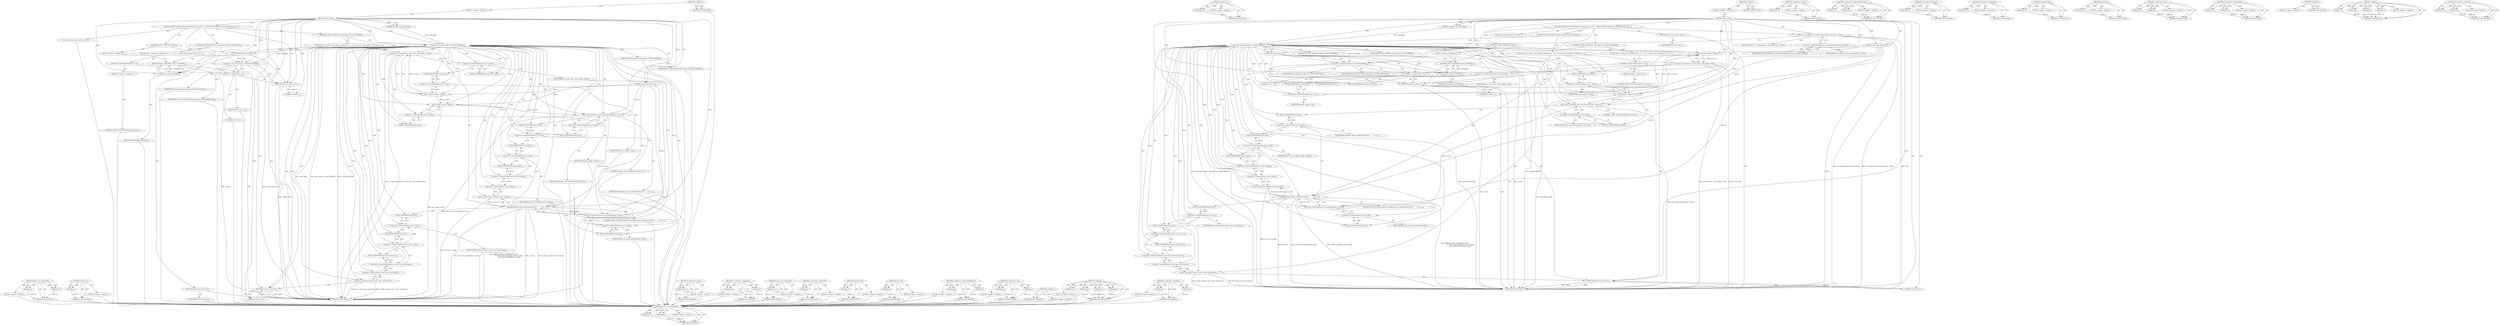 digraph "&lt;operator&gt;.lessThan" {
vulnerable_125 [label=<(METHOD,alter_cred_subscribers)>];
vulnerable_126 [label=<(PARAM,p1)>];
vulnerable_127 [label=<(PARAM,p2)>];
vulnerable_128 [label=<(BLOCK,&lt;empty&gt;,&lt;empty&gt;)>];
vulnerable_129 [label=<(METHOD_RETURN,ANY)>];
vulnerable_149 [label=<(METHOD,atomic_inc)>];
vulnerable_150 [label=<(PARAM,p1)>];
vulnerable_151 [label=<(BLOCK,&lt;empty&gt;,&lt;empty&gt;)>];
vulnerable_152 [label=<(METHOD_RETURN,ANY)>];
vulnerable_6 [label=<(METHOD,&lt;global&gt;)<SUB>1</SUB>>];
vulnerable_7 [label=<(BLOCK,&lt;empty&gt;,&lt;empty&gt;)<SUB>1</SUB>>];
vulnerable_8 [label=<(METHOD,copy_creds)<SUB>1</SUB>>];
vulnerable_9 [label=<(PARAM,struct task_struct *p)<SUB>1</SUB>>];
vulnerable_10 [label=<(PARAM,unsigned long clone_flags)<SUB>1</SUB>>];
vulnerable_11 [label=<(BLOCK,{
#ifdef CONFIG_KEYS
	struct thread_group_cred ...,{
#ifdef CONFIG_KEYS
	struct thread_group_cred ...)<SUB>2</SUB>>];
vulnerable_12 [label="<(LOCAL,int ret: int)<SUB>7</SUB>>"];
vulnerable_13 [label=<(CONTROL_STRUCTURE,IF,if (clone_flags &amp; CLONE_THREAD))<SUB>9</SUB>>];
vulnerable_14 [label=<(&lt;operator&gt;.and,clone_flags &amp; CLONE_THREAD)<SUB>13</SUB>>];
vulnerable_15 [label=<(IDENTIFIER,clone_flags,clone_flags &amp; CLONE_THREAD)<SUB>13</SUB>>];
vulnerable_16 [label=<(IDENTIFIER,CLONE_THREAD,clone_flags &amp; CLONE_THREAD)<SUB>13</SUB>>];
vulnerable_17 [label=<(BLOCK,{
		p-&gt;real_cred = get_cred(p-&gt;cred);
		get_cre...,{
		p-&gt;real_cred = get_cred(p-&gt;cred);
		get_cre...)<SUB>14</SUB>>];
vulnerable_18 [label=<(&lt;operator&gt;.assignment,p-&gt;real_cred = get_cred(p-&gt;cred))<SUB>15</SUB>>];
vulnerable_19 [label=<(&lt;operator&gt;.indirectFieldAccess,p-&gt;real_cred)<SUB>15</SUB>>];
vulnerable_20 [label=<(IDENTIFIER,p,p-&gt;real_cred = get_cred(p-&gt;cred))<SUB>15</SUB>>];
vulnerable_21 [label=<(FIELD_IDENTIFIER,real_cred,real_cred)<SUB>15</SUB>>];
vulnerable_22 [label=<(get_cred,get_cred(p-&gt;cred))<SUB>15</SUB>>];
vulnerable_23 [label=<(&lt;operator&gt;.indirectFieldAccess,p-&gt;cred)<SUB>15</SUB>>];
vulnerable_24 [label=<(IDENTIFIER,p,get_cred(p-&gt;cred))<SUB>15</SUB>>];
vulnerable_25 [label=<(FIELD_IDENTIFIER,cred,cred)<SUB>15</SUB>>];
vulnerable_26 [label=<(get_cred,get_cred(p-&gt;cred))<SUB>16</SUB>>];
vulnerable_27 [label=<(&lt;operator&gt;.indirectFieldAccess,p-&gt;cred)<SUB>16</SUB>>];
vulnerable_28 [label=<(IDENTIFIER,p,get_cred(p-&gt;cred))<SUB>16</SUB>>];
vulnerable_29 [label=<(FIELD_IDENTIFIER,cred,cred)<SUB>16</SUB>>];
vulnerable_30 [label=<(alter_cred_subscribers,alter_cred_subscribers(p-&gt;cred, 2))<SUB>17</SUB>>];
vulnerable_31 [label=<(&lt;operator&gt;.indirectFieldAccess,p-&gt;cred)<SUB>17</SUB>>];
vulnerable_32 [label=<(IDENTIFIER,p,alter_cred_subscribers(p-&gt;cred, 2))<SUB>17</SUB>>];
vulnerable_33 [label=<(FIELD_IDENTIFIER,cred,cred)<SUB>17</SUB>>];
vulnerable_34 [label=<(LITERAL,2,alter_cred_subscribers(p-&gt;cred, 2))<SUB>17</SUB>>];
vulnerable_35 [label=<(kdebug,kdebug(&quot;share_creds(%p{%d,%d})&quot;,
		       p-&gt;cr...)<SUB>18</SUB>>];
vulnerable_36 [label=<(LITERAL,&quot;share_creds(%p{%d,%d})&quot;,kdebug(&quot;share_creds(%p{%d,%d})&quot;,
		       p-&gt;cr...)<SUB>18</SUB>>];
vulnerable_37 [label=<(&lt;operator&gt;.indirectFieldAccess,p-&gt;cred)<SUB>19</SUB>>];
vulnerable_38 [label=<(IDENTIFIER,p,kdebug(&quot;share_creds(%p{%d,%d})&quot;,
		       p-&gt;cr...)<SUB>19</SUB>>];
vulnerable_39 [label=<(FIELD_IDENTIFIER,cred,cred)<SUB>19</SUB>>];
vulnerable_40 [label=<(atomic_read,atomic_read(&amp;p-&gt;cred-&gt;usage))<SUB>19</SUB>>];
vulnerable_41 [label=<(&lt;operator&gt;.addressOf,&amp;p-&gt;cred-&gt;usage)<SUB>19</SUB>>];
vulnerable_42 [label=<(&lt;operator&gt;.indirectFieldAccess,p-&gt;cred-&gt;usage)<SUB>19</SUB>>];
vulnerable_43 [label=<(&lt;operator&gt;.indirectFieldAccess,p-&gt;cred)<SUB>19</SUB>>];
vulnerable_44 [label=<(IDENTIFIER,p,atomic_read(&amp;p-&gt;cred-&gt;usage))<SUB>19</SUB>>];
vulnerable_45 [label=<(FIELD_IDENTIFIER,cred,cred)<SUB>19</SUB>>];
vulnerable_46 [label=<(FIELD_IDENTIFIER,usage,usage)<SUB>19</SUB>>];
vulnerable_47 [label=<(read_cred_subscribers,read_cred_subscribers(p-&gt;cred))<SUB>20</SUB>>];
vulnerable_48 [label=<(&lt;operator&gt;.indirectFieldAccess,p-&gt;cred)<SUB>20</SUB>>];
vulnerable_49 [label=<(IDENTIFIER,p,read_cred_subscribers(p-&gt;cred))<SUB>20</SUB>>];
vulnerable_50 [label=<(FIELD_IDENTIFIER,cred,cred)<SUB>20</SUB>>];
vulnerable_51 [label=<(atomic_inc,atomic_inc(&amp;p-&gt;cred-&gt;user-&gt;processes))<SUB>21</SUB>>];
vulnerable_52 [label=<(&lt;operator&gt;.addressOf,&amp;p-&gt;cred-&gt;user-&gt;processes)<SUB>21</SUB>>];
vulnerable_53 [label=<(&lt;operator&gt;.indirectFieldAccess,p-&gt;cred-&gt;user-&gt;processes)<SUB>21</SUB>>];
vulnerable_54 [label=<(&lt;operator&gt;.indirectFieldAccess,p-&gt;cred-&gt;user)<SUB>21</SUB>>];
vulnerable_55 [label=<(&lt;operator&gt;.indirectFieldAccess,p-&gt;cred)<SUB>21</SUB>>];
vulnerable_56 [label=<(IDENTIFIER,p,atomic_inc(&amp;p-&gt;cred-&gt;user-&gt;processes))<SUB>21</SUB>>];
vulnerable_57 [label=<(FIELD_IDENTIFIER,cred,cred)<SUB>21</SUB>>];
vulnerable_58 [label=<(FIELD_IDENTIFIER,user,user)<SUB>21</SUB>>];
vulnerable_59 [label=<(FIELD_IDENTIFIER,processes,processes)<SUB>21</SUB>>];
vulnerable_60 [label=<(RETURN,return 0;,return 0;)<SUB>22</SUB>>];
vulnerable_61 [label=<(LITERAL,0,return 0;)<SUB>22</SUB>>];
vulnerable_62 [label=<(CONTROL_STRUCTURE,IF,if (!new))<SUB>26</SUB>>];
vulnerable_63 [label=<(UNKNOWN,!new,!new)<SUB>26</SUB>>];
vulnerable_64 [label=<(BLOCK,&lt;empty&gt;,&lt;empty&gt;)<SUB>27</SUB>>];
vulnerable_65 [label=<(RETURN,return -ENOMEM;,return -ENOMEM;)<SUB>27</SUB>>];
vulnerable_66 [label=<(&lt;operator&gt;.minus,-ENOMEM)<SUB>27</SUB>>];
vulnerable_67 [label=<(IDENTIFIER,ENOMEM,-ENOMEM)<SUB>27</SUB>>];
vulnerable_68 [label=<(CONTROL_STRUCTURE,IF,if (clone_flags &amp; CLONE_NEWUSER))<SUB>29</SUB>>];
vulnerable_69 [label=<(&lt;operator&gt;.and,clone_flags &amp; CLONE_NEWUSER)<SUB>29</SUB>>];
vulnerable_70 [label=<(IDENTIFIER,clone_flags,clone_flags &amp; CLONE_NEWUSER)<SUB>29</SUB>>];
vulnerable_71 [label=<(IDENTIFIER,CLONE_NEWUSER,clone_flags &amp; CLONE_NEWUSER)<SUB>29</SUB>>];
vulnerable_72 [label=<(BLOCK,{
		ret = create_user_ns(new);
		if (ret &lt; 0)
	...,{
		ret = create_user_ns(new);
		if (ret &lt; 0)
	...)<SUB>29</SUB>>];
vulnerable_73 [label=<(CONTROL_STRUCTURE,IF,if (ret &lt; 0))<SUB>31</SUB>>];
vulnerable_74 [label=<(&lt;operator&gt;.lessThan,ret &lt; 0)<SUB>31</SUB>>];
vulnerable_75 [label=<(IDENTIFIER,ret,ret &lt; 0)<SUB>31</SUB>>];
vulnerable_76 [label=<(LITERAL,0,ret &lt; 0)<SUB>31</SUB>>];
vulnerable_77 [label=<(BLOCK,&lt;empty&gt;,&lt;empty&gt;)<SUB>32</SUB>>];
vulnerable_78 [label=<(CONTROL_STRUCTURE,GOTO,goto error_put;)<SUB>32</SUB>>];
vulnerable_79 [label=<(RETURN,return 0;,return 0;)<SUB>73</SUB>>];
vulnerable_80 [label=<(LITERAL,0,return 0;)<SUB>73</SUB>>];
vulnerable_81 [label=<(RETURN,return ret;,return ret;)<SUB>77</SUB>>];
vulnerable_82 [label=<(IDENTIFIER,ret,return ret;)<SUB>77</SUB>>];
vulnerable_83 [label=<(METHOD_RETURN,int)<SUB>1</SUB>>];
vulnerable_85 [label=<(METHOD_RETURN,ANY)<SUB>1</SUB>>];
vulnerable_153 [label=<(METHOD,&lt;operator&gt;.minus)>];
vulnerable_154 [label=<(PARAM,p1)>];
vulnerable_155 [label=<(BLOCK,&lt;empty&gt;,&lt;empty&gt;)>];
vulnerable_156 [label=<(METHOD_RETURN,ANY)>];
vulnerable_111 [label=<(METHOD,&lt;operator&gt;.assignment)>];
vulnerable_112 [label=<(PARAM,p1)>];
vulnerable_113 [label=<(PARAM,p2)>];
vulnerable_114 [label=<(BLOCK,&lt;empty&gt;,&lt;empty&gt;)>];
vulnerable_115 [label=<(METHOD_RETURN,ANY)>];
vulnerable_145 [label=<(METHOD,read_cred_subscribers)>];
vulnerable_146 [label=<(PARAM,p1)>];
vulnerable_147 [label=<(BLOCK,&lt;empty&gt;,&lt;empty&gt;)>];
vulnerable_148 [label=<(METHOD_RETURN,ANY)>];
vulnerable_141 [label=<(METHOD,&lt;operator&gt;.addressOf)>];
vulnerable_142 [label=<(PARAM,p1)>];
vulnerable_143 [label=<(BLOCK,&lt;empty&gt;,&lt;empty&gt;)>];
vulnerable_144 [label=<(METHOD_RETURN,ANY)>];
vulnerable_137 [label=<(METHOD,atomic_read)>];
vulnerable_138 [label=<(PARAM,p1)>];
vulnerable_139 [label=<(BLOCK,&lt;empty&gt;,&lt;empty&gt;)>];
vulnerable_140 [label=<(METHOD_RETURN,ANY)>];
vulnerable_121 [label=<(METHOD,get_cred)>];
vulnerable_122 [label=<(PARAM,p1)>];
vulnerable_123 [label=<(BLOCK,&lt;empty&gt;,&lt;empty&gt;)>];
vulnerable_124 [label=<(METHOD_RETURN,ANY)>];
vulnerable_116 [label=<(METHOD,&lt;operator&gt;.indirectFieldAccess)>];
vulnerable_117 [label=<(PARAM,p1)>];
vulnerable_118 [label=<(PARAM,p2)>];
vulnerable_119 [label=<(BLOCK,&lt;empty&gt;,&lt;empty&gt;)>];
vulnerable_120 [label=<(METHOD_RETURN,ANY)>];
vulnerable_106 [label=<(METHOD,&lt;operator&gt;.and)>];
vulnerable_107 [label=<(PARAM,p1)>];
vulnerable_108 [label=<(PARAM,p2)>];
vulnerable_109 [label=<(BLOCK,&lt;empty&gt;,&lt;empty&gt;)>];
vulnerable_110 [label=<(METHOD_RETURN,ANY)>];
vulnerable_100 [label=<(METHOD,&lt;global&gt;)<SUB>1</SUB>>];
vulnerable_101 [label=<(BLOCK,&lt;empty&gt;,&lt;empty&gt;)>];
vulnerable_102 [label=<(METHOD_RETURN,ANY)>];
vulnerable_130 [label=<(METHOD,kdebug)>];
vulnerable_131 [label=<(PARAM,p1)>];
vulnerable_132 [label=<(PARAM,p2)>];
vulnerable_133 [label=<(PARAM,p3)>];
vulnerable_134 [label=<(PARAM,p4)>];
vulnerable_135 [label=<(BLOCK,&lt;empty&gt;,&lt;empty&gt;)>];
vulnerable_136 [label=<(METHOD_RETURN,ANY)>];
vulnerable_157 [label=<(METHOD,&lt;operator&gt;.lessThan)>];
vulnerable_158 [label=<(PARAM,p1)>];
vulnerable_159 [label=<(PARAM,p2)>];
vulnerable_160 [label=<(BLOCK,&lt;empty&gt;,&lt;empty&gt;)>];
vulnerable_161 [label=<(METHOD_RETURN,ANY)>];
fixed_130 [label=<(METHOD,alter_cred_subscribers)>];
fixed_131 [label=<(PARAM,p1)>];
fixed_132 [label=<(PARAM,p2)>];
fixed_133 [label=<(BLOCK,&lt;empty&gt;,&lt;empty&gt;)>];
fixed_134 [label=<(METHOD_RETURN,ANY)>];
fixed_154 [label=<(METHOD,atomic_inc)>];
fixed_155 [label=<(PARAM,p1)>];
fixed_156 [label=<(BLOCK,&lt;empty&gt;,&lt;empty&gt;)>];
fixed_157 [label=<(METHOD_RETURN,ANY)>];
fixed_6 [label=<(METHOD,&lt;global&gt;)<SUB>1</SUB>>];
fixed_7 [label=<(BLOCK,&lt;empty&gt;,&lt;empty&gt;)<SUB>1</SUB>>];
fixed_8 [label=<(METHOD,copy_creds)<SUB>1</SUB>>];
fixed_9 [label=<(PARAM,struct task_struct *p)<SUB>1</SUB>>];
fixed_10 [label=<(PARAM,unsigned long clone_flags)<SUB>1</SUB>>];
fixed_11 [label=<(BLOCK,{
#ifdef CONFIG_KEYS
	struct thread_group_cred ...,{
#ifdef CONFIG_KEYS
	struct thread_group_cred ...)<SUB>2</SUB>>];
fixed_12 [label="<(LOCAL,int ret: int)<SUB>7</SUB>>"];
fixed_13 [label=<(&lt;operator&gt;.assignment,p-&gt;replacement_session_keyring = NULL)<SUB>9</SUB>>];
fixed_14 [label=<(&lt;operator&gt;.indirectFieldAccess,p-&gt;replacement_session_keyring)<SUB>9</SUB>>];
fixed_15 [label=<(IDENTIFIER,p,p-&gt;replacement_session_keyring = NULL)<SUB>9</SUB>>];
fixed_16 [label=<(FIELD_IDENTIFIER,replacement_session_keyring,replacement_session_keyring)<SUB>9</SUB>>];
fixed_17 [label=<(IDENTIFIER,NULL,p-&gt;replacement_session_keyring = NULL)<SUB>9</SUB>>];
fixed_18 [label=<(CONTROL_STRUCTURE,IF,if (clone_flags &amp; CLONE_THREAD))<SUB>11</SUB>>];
fixed_19 [label=<(&lt;operator&gt;.and,clone_flags &amp; CLONE_THREAD)<SUB>15</SUB>>];
fixed_20 [label=<(IDENTIFIER,clone_flags,clone_flags &amp; CLONE_THREAD)<SUB>15</SUB>>];
fixed_21 [label=<(IDENTIFIER,CLONE_THREAD,clone_flags &amp; CLONE_THREAD)<SUB>15</SUB>>];
fixed_22 [label=<(BLOCK,{
		p-&gt;real_cred = get_cred(p-&gt;cred);
		get_cre...,{
		p-&gt;real_cred = get_cred(p-&gt;cred);
		get_cre...)<SUB>16</SUB>>];
fixed_23 [label=<(&lt;operator&gt;.assignment,p-&gt;real_cred = get_cred(p-&gt;cred))<SUB>17</SUB>>];
fixed_24 [label=<(&lt;operator&gt;.indirectFieldAccess,p-&gt;real_cred)<SUB>17</SUB>>];
fixed_25 [label=<(IDENTIFIER,p,p-&gt;real_cred = get_cred(p-&gt;cred))<SUB>17</SUB>>];
fixed_26 [label=<(FIELD_IDENTIFIER,real_cred,real_cred)<SUB>17</SUB>>];
fixed_27 [label=<(get_cred,get_cred(p-&gt;cred))<SUB>17</SUB>>];
fixed_28 [label=<(&lt;operator&gt;.indirectFieldAccess,p-&gt;cred)<SUB>17</SUB>>];
fixed_29 [label=<(IDENTIFIER,p,get_cred(p-&gt;cred))<SUB>17</SUB>>];
fixed_30 [label=<(FIELD_IDENTIFIER,cred,cred)<SUB>17</SUB>>];
fixed_31 [label=<(get_cred,get_cred(p-&gt;cred))<SUB>18</SUB>>];
fixed_32 [label=<(&lt;operator&gt;.indirectFieldAccess,p-&gt;cred)<SUB>18</SUB>>];
fixed_33 [label=<(IDENTIFIER,p,get_cred(p-&gt;cred))<SUB>18</SUB>>];
fixed_34 [label=<(FIELD_IDENTIFIER,cred,cred)<SUB>18</SUB>>];
fixed_35 [label=<(alter_cred_subscribers,alter_cred_subscribers(p-&gt;cred, 2))<SUB>19</SUB>>];
fixed_36 [label=<(&lt;operator&gt;.indirectFieldAccess,p-&gt;cred)<SUB>19</SUB>>];
fixed_37 [label=<(IDENTIFIER,p,alter_cred_subscribers(p-&gt;cred, 2))<SUB>19</SUB>>];
fixed_38 [label=<(FIELD_IDENTIFIER,cred,cred)<SUB>19</SUB>>];
fixed_39 [label=<(LITERAL,2,alter_cred_subscribers(p-&gt;cred, 2))<SUB>19</SUB>>];
fixed_40 [label=<(kdebug,kdebug(&quot;share_creds(%p{%d,%d})&quot;,
		       p-&gt;cr...)<SUB>20</SUB>>];
fixed_41 [label=<(LITERAL,&quot;share_creds(%p{%d,%d})&quot;,kdebug(&quot;share_creds(%p{%d,%d})&quot;,
		       p-&gt;cr...)<SUB>20</SUB>>];
fixed_42 [label=<(&lt;operator&gt;.indirectFieldAccess,p-&gt;cred)<SUB>21</SUB>>];
fixed_43 [label=<(IDENTIFIER,p,kdebug(&quot;share_creds(%p{%d,%d})&quot;,
		       p-&gt;cr...)<SUB>21</SUB>>];
fixed_44 [label=<(FIELD_IDENTIFIER,cred,cred)<SUB>21</SUB>>];
fixed_45 [label=<(atomic_read,atomic_read(&amp;p-&gt;cred-&gt;usage))<SUB>21</SUB>>];
fixed_46 [label=<(&lt;operator&gt;.addressOf,&amp;p-&gt;cred-&gt;usage)<SUB>21</SUB>>];
fixed_47 [label=<(&lt;operator&gt;.indirectFieldAccess,p-&gt;cred-&gt;usage)<SUB>21</SUB>>];
fixed_48 [label=<(&lt;operator&gt;.indirectFieldAccess,p-&gt;cred)<SUB>21</SUB>>];
fixed_49 [label=<(IDENTIFIER,p,atomic_read(&amp;p-&gt;cred-&gt;usage))<SUB>21</SUB>>];
fixed_50 [label=<(FIELD_IDENTIFIER,cred,cred)<SUB>21</SUB>>];
fixed_51 [label=<(FIELD_IDENTIFIER,usage,usage)<SUB>21</SUB>>];
fixed_52 [label=<(read_cred_subscribers,read_cred_subscribers(p-&gt;cred))<SUB>22</SUB>>];
fixed_53 [label=<(&lt;operator&gt;.indirectFieldAccess,p-&gt;cred)<SUB>22</SUB>>];
fixed_54 [label=<(IDENTIFIER,p,read_cred_subscribers(p-&gt;cred))<SUB>22</SUB>>];
fixed_55 [label=<(FIELD_IDENTIFIER,cred,cred)<SUB>22</SUB>>];
fixed_56 [label=<(atomic_inc,atomic_inc(&amp;p-&gt;cred-&gt;user-&gt;processes))<SUB>23</SUB>>];
fixed_57 [label=<(&lt;operator&gt;.addressOf,&amp;p-&gt;cred-&gt;user-&gt;processes)<SUB>23</SUB>>];
fixed_58 [label=<(&lt;operator&gt;.indirectFieldAccess,p-&gt;cred-&gt;user-&gt;processes)<SUB>23</SUB>>];
fixed_59 [label=<(&lt;operator&gt;.indirectFieldAccess,p-&gt;cred-&gt;user)<SUB>23</SUB>>];
fixed_60 [label=<(&lt;operator&gt;.indirectFieldAccess,p-&gt;cred)<SUB>23</SUB>>];
fixed_61 [label=<(IDENTIFIER,p,atomic_inc(&amp;p-&gt;cred-&gt;user-&gt;processes))<SUB>23</SUB>>];
fixed_62 [label=<(FIELD_IDENTIFIER,cred,cred)<SUB>23</SUB>>];
fixed_63 [label=<(FIELD_IDENTIFIER,user,user)<SUB>23</SUB>>];
fixed_64 [label=<(FIELD_IDENTIFIER,processes,processes)<SUB>23</SUB>>];
fixed_65 [label=<(RETURN,return 0;,return 0;)<SUB>24</SUB>>];
fixed_66 [label=<(LITERAL,0,return 0;)<SUB>24</SUB>>];
fixed_67 [label=<(CONTROL_STRUCTURE,IF,if (!new))<SUB>28</SUB>>];
fixed_68 [label=<(UNKNOWN,!new,!new)<SUB>28</SUB>>];
fixed_69 [label=<(BLOCK,&lt;empty&gt;,&lt;empty&gt;)<SUB>29</SUB>>];
fixed_70 [label=<(RETURN,return -ENOMEM;,return -ENOMEM;)<SUB>29</SUB>>];
fixed_71 [label=<(&lt;operator&gt;.minus,-ENOMEM)<SUB>29</SUB>>];
fixed_72 [label=<(IDENTIFIER,ENOMEM,-ENOMEM)<SUB>29</SUB>>];
fixed_73 [label=<(CONTROL_STRUCTURE,IF,if (clone_flags &amp; CLONE_NEWUSER))<SUB>31</SUB>>];
fixed_74 [label=<(&lt;operator&gt;.and,clone_flags &amp; CLONE_NEWUSER)<SUB>31</SUB>>];
fixed_75 [label=<(IDENTIFIER,clone_flags,clone_flags &amp; CLONE_NEWUSER)<SUB>31</SUB>>];
fixed_76 [label=<(IDENTIFIER,CLONE_NEWUSER,clone_flags &amp; CLONE_NEWUSER)<SUB>31</SUB>>];
fixed_77 [label=<(BLOCK,{
		ret = create_user_ns(new);
		if (ret &lt; 0)
	...,{
		ret = create_user_ns(new);
		if (ret &lt; 0)
	...)<SUB>31</SUB>>];
fixed_78 [label=<(CONTROL_STRUCTURE,IF,if (ret &lt; 0))<SUB>33</SUB>>];
fixed_79 [label=<(&lt;operator&gt;.lessThan,ret &lt; 0)<SUB>33</SUB>>];
fixed_80 [label=<(IDENTIFIER,ret,ret &lt; 0)<SUB>33</SUB>>];
fixed_81 [label=<(LITERAL,0,ret &lt; 0)<SUB>33</SUB>>];
fixed_82 [label=<(BLOCK,&lt;empty&gt;,&lt;empty&gt;)<SUB>34</SUB>>];
fixed_83 [label=<(CONTROL_STRUCTURE,GOTO,goto error_put;)<SUB>34</SUB>>];
fixed_84 [label=<(RETURN,return 0;,return 0;)<SUB>75</SUB>>];
fixed_85 [label=<(LITERAL,0,return 0;)<SUB>75</SUB>>];
fixed_86 [label=<(RETURN,return ret;,return ret;)<SUB>79</SUB>>];
fixed_87 [label=<(IDENTIFIER,ret,return ret;)<SUB>79</SUB>>];
fixed_88 [label=<(METHOD_RETURN,int)<SUB>1</SUB>>];
fixed_90 [label=<(METHOD_RETURN,ANY)<SUB>1</SUB>>];
fixed_158 [label=<(METHOD,&lt;operator&gt;.minus)>];
fixed_159 [label=<(PARAM,p1)>];
fixed_160 [label=<(BLOCK,&lt;empty&gt;,&lt;empty&gt;)>];
fixed_161 [label=<(METHOD_RETURN,ANY)>];
fixed_116 [label=<(METHOD,&lt;operator&gt;.indirectFieldAccess)>];
fixed_117 [label=<(PARAM,p1)>];
fixed_118 [label=<(PARAM,p2)>];
fixed_119 [label=<(BLOCK,&lt;empty&gt;,&lt;empty&gt;)>];
fixed_120 [label=<(METHOD_RETURN,ANY)>];
fixed_150 [label=<(METHOD,read_cred_subscribers)>];
fixed_151 [label=<(PARAM,p1)>];
fixed_152 [label=<(BLOCK,&lt;empty&gt;,&lt;empty&gt;)>];
fixed_153 [label=<(METHOD_RETURN,ANY)>];
fixed_146 [label=<(METHOD,&lt;operator&gt;.addressOf)>];
fixed_147 [label=<(PARAM,p1)>];
fixed_148 [label=<(BLOCK,&lt;empty&gt;,&lt;empty&gt;)>];
fixed_149 [label=<(METHOD_RETURN,ANY)>];
fixed_142 [label=<(METHOD,atomic_read)>];
fixed_143 [label=<(PARAM,p1)>];
fixed_144 [label=<(BLOCK,&lt;empty&gt;,&lt;empty&gt;)>];
fixed_145 [label=<(METHOD_RETURN,ANY)>];
fixed_126 [label=<(METHOD,get_cred)>];
fixed_127 [label=<(PARAM,p1)>];
fixed_128 [label=<(BLOCK,&lt;empty&gt;,&lt;empty&gt;)>];
fixed_129 [label=<(METHOD_RETURN,ANY)>];
fixed_121 [label=<(METHOD,&lt;operator&gt;.and)>];
fixed_122 [label=<(PARAM,p1)>];
fixed_123 [label=<(PARAM,p2)>];
fixed_124 [label=<(BLOCK,&lt;empty&gt;,&lt;empty&gt;)>];
fixed_125 [label=<(METHOD_RETURN,ANY)>];
fixed_111 [label=<(METHOD,&lt;operator&gt;.assignment)>];
fixed_112 [label=<(PARAM,p1)>];
fixed_113 [label=<(PARAM,p2)>];
fixed_114 [label=<(BLOCK,&lt;empty&gt;,&lt;empty&gt;)>];
fixed_115 [label=<(METHOD_RETURN,ANY)>];
fixed_105 [label=<(METHOD,&lt;global&gt;)<SUB>1</SUB>>];
fixed_106 [label=<(BLOCK,&lt;empty&gt;,&lt;empty&gt;)>];
fixed_107 [label=<(METHOD_RETURN,ANY)>];
fixed_135 [label=<(METHOD,kdebug)>];
fixed_136 [label=<(PARAM,p1)>];
fixed_137 [label=<(PARAM,p2)>];
fixed_138 [label=<(PARAM,p3)>];
fixed_139 [label=<(PARAM,p4)>];
fixed_140 [label=<(BLOCK,&lt;empty&gt;,&lt;empty&gt;)>];
fixed_141 [label=<(METHOD_RETURN,ANY)>];
fixed_162 [label=<(METHOD,&lt;operator&gt;.lessThan)>];
fixed_163 [label=<(PARAM,p1)>];
fixed_164 [label=<(PARAM,p2)>];
fixed_165 [label=<(BLOCK,&lt;empty&gt;,&lt;empty&gt;)>];
fixed_166 [label=<(METHOD_RETURN,ANY)>];
vulnerable_125 -> vulnerable_126  [key=0, label="AST: "];
vulnerable_125 -> vulnerable_126  [key=1, label="DDG: "];
vulnerable_125 -> vulnerable_128  [key=0, label="AST: "];
vulnerable_125 -> vulnerable_127  [key=0, label="AST: "];
vulnerable_125 -> vulnerable_127  [key=1, label="DDG: "];
vulnerable_125 -> vulnerable_129  [key=0, label="AST: "];
vulnerable_125 -> vulnerable_129  [key=1, label="CFG: "];
vulnerable_126 -> vulnerable_129  [key=0, label="DDG: p1"];
vulnerable_127 -> vulnerable_129  [key=0, label="DDG: p2"];
vulnerable_128 -> fixed_130  [key=0];
vulnerable_129 -> fixed_130  [key=0];
vulnerable_149 -> vulnerable_150  [key=0, label="AST: "];
vulnerable_149 -> vulnerable_150  [key=1, label="DDG: "];
vulnerable_149 -> vulnerable_151  [key=0, label="AST: "];
vulnerable_149 -> vulnerable_152  [key=0, label="AST: "];
vulnerable_149 -> vulnerable_152  [key=1, label="CFG: "];
vulnerable_150 -> vulnerable_152  [key=0, label="DDG: p1"];
vulnerable_151 -> fixed_130  [key=0];
vulnerable_152 -> fixed_130  [key=0];
vulnerable_6 -> vulnerable_7  [key=0, label="AST: "];
vulnerable_6 -> vulnerable_85  [key=0, label="AST: "];
vulnerable_6 -> vulnerable_85  [key=1, label="CFG: "];
vulnerable_7 -> vulnerable_8  [key=0, label="AST: "];
vulnerable_8 -> vulnerable_9  [key=0, label="AST: "];
vulnerable_8 -> vulnerable_9  [key=1, label="DDG: "];
vulnerable_8 -> vulnerable_10  [key=0, label="AST: "];
vulnerable_8 -> vulnerable_10  [key=1, label="DDG: "];
vulnerable_8 -> vulnerable_11  [key=0, label="AST: "];
vulnerable_8 -> vulnerable_83  [key=0, label="AST: "];
vulnerable_8 -> vulnerable_14  [key=0, label="CFG: "];
vulnerable_8 -> vulnerable_14  [key=1, label="DDG: "];
vulnerable_8 -> vulnerable_79  [key=0, label="DDG: "];
vulnerable_8 -> vulnerable_80  [key=0, label="DDG: "];
vulnerable_8 -> vulnerable_60  [key=0, label="DDG: "];
vulnerable_8 -> vulnerable_69  [key=0, label="DDG: "];
vulnerable_8 -> vulnerable_30  [key=0, label="DDG: "];
vulnerable_8 -> vulnerable_35  [key=0, label="DDG: "];
vulnerable_8 -> vulnerable_61  [key=0, label="DDG: "];
vulnerable_8 -> vulnerable_66  [key=0, label="DDG: "];
vulnerable_8 -> vulnerable_74  [key=0, label="DDG: "];
vulnerable_9 -> vulnerable_83  [key=0, label="DDG: p"];
vulnerable_9 -> vulnerable_26  [key=0, label="DDG: p"];
vulnerable_9 -> vulnerable_30  [key=0, label="DDG: p"];
vulnerable_9 -> vulnerable_35  [key=0, label="DDG: p"];
vulnerable_9 -> vulnerable_22  [key=0, label="DDG: p"];
vulnerable_9 -> vulnerable_47  [key=0, label="DDG: p"];
vulnerable_10 -> vulnerable_14  [key=0, label="DDG: clone_flags"];
vulnerable_11 -> vulnerable_12  [key=0, label="AST: "];
vulnerable_11 -> vulnerable_13  [key=0, label="AST: "];
vulnerable_11 -> vulnerable_62  [key=0, label="AST: "];
vulnerable_11 -> vulnerable_68  [key=0, label="AST: "];
vulnerable_11 -> vulnerable_79  [key=0, label="AST: "];
vulnerable_11 -> vulnerable_81  [key=0, label="AST: "];
vulnerable_12 -> fixed_130  [key=0];
vulnerable_13 -> vulnerable_14  [key=0, label="AST: "];
vulnerable_13 -> vulnerable_17  [key=0, label="AST: "];
vulnerable_14 -> vulnerable_15  [key=0, label="AST: "];
vulnerable_14 -> vulnerable_16  [key=0, label="AST: "];
vulnerable_14 -> vulnerable_63  [key=0, label="CFG: "];
vulnerable_14 -> vulnerable_63  [key=1, label="CDG: "];
vulnerable_14 -> vulnerable_21  [key=0, label="CFG: "];
vulnerable_14 -> vulnerable_21  [key=1, label="CDG: "];
vulnerable_14 -> vulnerable_83  [key=0, label="DDG: clone_flags"];
vulnerable_14 -> vulnerable_83  [key=1, label="DDG: clone_flags &amp; CLONE_THREAD"];
vulnerable_14 -> vulnerable_83  [key=2, label="DDG: CLONE_THREAD"];
vulnerable_14 -> vulnerable_69  [key=0, label="DDG: clone_flags"];
vulnerable_14 -> vulnerable_47  [key=0, label="CDG: "];
vulnerable_14 -> vulnerable_30  [key=0, label="CDG: "];
vulnerable_14 -> vulnerable_48  [key=0, label="CDG: "];
vulnerable_14 -> vulnerable_60  [key=0, label="CDG: "];
vulnerable_14 -> vulnerable_26  [key=0, label="CDG: "];
vulnerable_14 -> vulnerable_42  [key=0, label="CDG: "];
vulnerable_14 -> vulnerable_51  [key=0, label="CDG: "];
vulnerable_14 -> vulnerable_57  [key=0, label="CDG: "];
vulnerable_14 -> vulnerable_19  [key=0, label="CDG: "];
vulnerable_14 -> vulnerable_52  [key=0, label="CDG: "];
vulnerable_14 -> vulnerable_37  [key=0, label="CDG: "];
vulnerable_14 -> vulnerable_46  [key=0, label="CDG: "];
vulnerable_14 -> vulnerable_25  [key=0, label="CDG: "];
vulnerable_14 -> vulnerable_22  [key=0, label="CDG: "];
vulnerable_14 -> vulnerable_45  [key=0, label="CDG: "];
vulnerable_14 -> vulnerable_27  [key=0, label="CDG: "];
vulnerable_14 -> vulnerable_40  [key=0, label="CDG: "];
vulnerable_14 -> vulnerable_29  [key=0, label="CDG: "];
vulnerable_14 -> vulnerable_18  [key=0, label="CDG: "];
vulnerable_14 -> vulnerable_50  [key=0, label="CDG: "];
vulnerable_14 -> vulnerable_59  [key=0, label="CDG: "];
vulnerable_14 -> vulnerable_35  [key=0, label="CDG: "];
vulnerable_14 -> vulnerable_54  [key=0, label="CDG: "];
vulnerable_14 -> vulnerable_43  [key=0, label="CDG: "];
vulnerable_14 -> vulnerable_58  [key=0, label="CDG: "];
vulnerable_14 -> vulnerable_33  [key=0, label="CDG: "];
vulnerable_14 -> vulnerable_23  [key=0, label="CDG: "];
vulnerable_14 -> vulnerable_53  [key=0, label="CDG: "];
vulnerable_14 -> vulnerable_41  [key=0, label="CDG: "];
vulnerable_14 -> vulnerable_55  [key=0, label="CDG: "];
vulnerable_14 -> vulnerable_39  [key=0, label="CDG: "];
vulnerable_14 -> vulnerable_31  [key=0, label="CDG: "];
vulnerable_15 -> fixed_130  [key=0];
vulnerable_16 -> fixed_130  [key=0];
vulnerable_17 -> vulnerable_18  [key=0, label="AST: "];
vulnerable_17 -> vulnerable_26  [key=0, label="AST: "];
vulnerable_17 -> vulnerable_30  [key=0, label="AST: "];
vulnerable_17 -> vulnerable_35  [key=0, label="AST: "];
vulnerable_17 -> vulnerable_51  [key=0, label="AST: "];
vulnerable_17 -> vulnerable_60  [key=0, label="AST: "];
vulnerable_18 -> vulnerable_19  [key=0, label="AST: "];
vulnerable_18 -> vulnerable_22  [key=0, label="AST: "];
vulnerable_18 -> vulnerable_29  [key=0, label="CFG: "];
vulnerable_18 -> vulnerable_83  [key=0, label="DDG: p-&gt;real_cred"];
vulnerable_18 -> vulnerable_83  [key=1, label="DDG: p-&gt;real_cred = get_cred(p-&gt;cred)"];
vulnerable_19 -> vulnerable_20  [key=0, label="AST: "];
vulnerable_19 -> vulnerable_21  [key=0, label="AST: "];
vulnerable_19 -> vulnerable_25  [key=0, label="CFG: "];
vulnerable_20 -> fixed_130  [key=0];
vulnerable_21 -> vulnerable_19  [key=0, label="CFG: "];
vulnerable_22 -> vulnerable_23  [key=0, label="AST: "];
vulnerable_22 -> vulnerable_18  [key=0, label="CFG: "];
vulnerable_22 -> vulnerable_18  [key=1, label="DDG: p-&gt;cred"];
vulnerable_22 -> vulnerable_26  [key=0, label="DDG: p-&gt;cred"];
vulnerable_23 -> vulnerable_24  [key=0, label="AST: "];
vulnerable_23 -> vulnerable_25  [key=0, label="AST: "];
vulnerable_23 -> vulnerable_22  [key=0, label="CFG: "];
vulnerable_24 -> fixed_130  [key=0];
vulnerable_25 -> vulnerable_23  [key=0, label="CFG: "];
vulnerable_26 -> vulnerable_27  [key=0, label="AST: "];
vulnerable_26 -> vulnerable_33  [key=0, label="CFG: "];
vulnerable_26 -> vulnerable_83  [key=0, label="DDG: get_cred(p-&gt;cred)"];
vulnerable_26 -> vulnerable_30  [key=0, label="DDG: p-&gt;cred"];
vulnerable_27 -> vulnerable_28  [key=0, label="AST: "];
vulnerable_27 -> vulnerable_29  [key=0, label="AST: "];
vulnerable_27 -> vulnerable_26  [key=0, label="CFG: "];
vulnerable_28 -> fixed_130  [key=0];
vulnerable_29 -> vulnerable_27  [key=0, label="CFG: "];
vulnerable_30 -> vulnerable_31  [key=0, label="AST: "];
vulnerable_30 -> vulnerable_34  [key=0, label="AST: "];
vulnerable_30 -> vulnerable_39  [key=0, label="CFG: "];
vulnerable_30 -> vulnerable_83  [key=0, label="DDG: alter_cred_subscribers(p-&gt;cred, 2)"];
vulnerable_30 -> vulnerable_47  [key=0, label="DDG: p-&gt;cred"];
vulnerable_31 -> vulnerable_32  [key=0, label="AST: "];
vulnerable_31 -> vulnerable_33  [key=0, label="AST: "];
vulnerable_31 -> vulnerable_30  [key=0, label="CFG: "];
vulnerable_32 -> fixed_130  [key=0];
vulnerable_33 -> vulnerable_31  [key=0, label="CFG: "];
vulnerable_34 -> fixed_130  [key=0];
vulnerable_35 -> vulnerable_36  [key=0, label="AST: "];
vulnerable_35 -> vulnerable_37  [key=0, label="AST: "];
vulnerable_35 -> vulnerable_40  [key=0, label="AST: "];
vulnerable_35 -> vulnerable_47  [key=0, label="AST: "];
vulnerable_35 -> vulnerable_57  [key=0, label="CFG: "];
vulnerable_35 -> vulnerable_83  [key=0, label="DDG: p-&gt;cred"];
vulnerable_35 -> vulnerable_83  [key=1, label="DDG: atomic_read(&amp;p-&gt;cred-&gt;usage)"];
vulnerable_35 -> vulnerable_83  [key=2, label="DDG: read_cred_subscribers(p-&gt;cred)"];
vulnerable_35 -> vulnerable_83  [key=3, label="DDG: kdebug(&quot;share_creds(%p{%d,%d})&quot;,
		       p-&gt;cred, atomic_read(&amp;p-&gt;cred-&gt;usage),
		       read_cred_subscribers(p-&gt;cred))"];
vulnerable_36 -> fixed_130  [key=0];
vulnerable_37 -> vulnerable_38  [key=0, label="AST: "];
vulnerable_37 -> vulnerable_39  [key=0, label="AST: "];
vulnerable_37 -> vulnerable_45  [key=0, label="CFG: "];
vulnerable_38 -> fixed_130  [key=0];
vulnerable_39 -> vulnerable_37  [key=0, label="CFG: "];
vulnerable_40 -> vulnerable_41  [key=0, label="AST: "];
vulnerable_40 -> vulnerable_50  [key=0, label="CFG: "];
vulnerable_40 -> vulnerable_83  [key=0, label="DDG: &amp;p-&gt;cred-&gt;usage"];
vulnerable_40 -> vulnerable_35  [key=0, label="DDG: &amp;p-&gt;cred-&gt;usage"];
vulnerable_41 -> vulnerable_42  [key=0, label="AST: "];
vulnerable_41 -> vulnerable_40  [key=0, label="CFG: "];
vulnerable_42 -> vulnerable_43  [key=0, label="AST: "];
vulnerable_42 -> vulnerable_46  [key=0, label="AST: "];
vulnerable_42 -> vulnerable_41  [key=0, label="CFG: "];
vulnerable_43 -> vulnerable_44  [key=0, label="AST: "];
vulnerable_43 -> vulnerable_45  [key=0, label="AST: "];
vulnerable_43 -> vulnerable_46  [key=0, label="CFG: "];
vulnerable_44 -> fixed_130  [key=0];
vulnerable_45 -> vulnerable_43  [key=0, label="CFG: "];
vulnerable_46 -> vulnerable_42  [key=0, label="CFG: "];
vulnerable_47 -> vulnerable_48  [key=0, label="AST: "];
vulnerable_47 -> vulnerable_35  [key=0, label="CFG: "];
vulnerable_47 -> vulnerable_35  [key=1, label="DDG: p-&gt;cred"];
vulnerable_48 -> vulnerable_49  [key=0, label="AST: "];
vulnerable_48 -> vulnerable_50  [key=0, label="AST: "];
vulnerable_48 -> vulnerable_47  [key=0, label="CFG: "];
vulnerable_49 -> fixed_130  [key=0];
vulnerable_50 -> vulnerable_48  [key=0, label="CFG: "];
vulnerable_51 -> vulnerable_52  [key=0, label="AST: "];
vulnerable_51 -> vulnerable_60  [key=0, label="CFG: "];
vulnerable_51 -> vulnerable_83  [key=0, label="DDG: &amp;p-&gt;cred-&gt;user-&gt;processes"];
vulnerable_51 -> vulnerable_83  [key=1, label="DDG: atomic_inc(&amp;p-&gt;cred-&gt;user-&gt;processes)"];
vulnerable_52 -> vulnerable_53  [key=0, label="AST: "];
vulnerable_52 -> vulnerable_51  [key=0, label="CFG: "];
vulnerable_53 -> vulnerable_54  [key=0, label="AST: "];
vulnerable_53 -> vulnerable_59  [key=0, label="AST: "];
vulnerable_53 -> vulnerable_52  [key=0, label="CFG: "];
vulnerable_54 -> vulnerable_55  [key=0, label="AST: "];
vulnerable_54 -> vulnerable_58  [key=0, label="AST: "];
vulnerable_54 -> vulnerable_59  [key=0, label="CFG: "];
vulnerable_55 -> vulnerable_56  [key=0, label="AST: "];
vulnerable_55 -> vulnerable_57  [key=0, label="AST: "];
vulnerable_55 -> vulnerable_58  [key=0, label="CFG: "];
vulnerable_56 -> fixed_130  [key=0];
vulnerable_57 -> vulnerable_55  [key=0, label="CFG: "];
vulnerable_58 -> vulnerable_54  [key=0, label="CFG: "];
vulnerable_59 -> vulnerable_53  [key=0, label="CFG: "];
vulnerable_60 -> vulnerable_61  [key=0, label="AST: "];
vulnerable_60 -> vulnerable_83  [key=0, label="CFG: "];
vulnerable_60 -> vulnerable_83  [key=1, label="DDG: &lt;RET&gt;"];
vulnerable_61 -> vulnerable_60  [key=0, label="DDG: 0"];
vulnerable_62 -> vulnerable_63  [key=0, label="AST: "];
vulnerable_62 -> vulnerable_64  [key=0, label="AST: "];
vulnerable_63 -> vulnerable_66  [key=0, label="CFG: "];
vulnerable_63 -> vulnerable_66  [key=1, label="CDG: "];
vulnerable_63 -> vulnerable_69  [key=0, label="CFG: "];
vulnerable_63 -> vulnerable_69  [key=1, label="CDG: "];
vulnerable_63 -> vulnerable_65  [key=0, label="CDG: "];
vulnerable_63 -> vulnerable_79  [key=0, label="CDG: "];
vulnerable_64 -> vulnerable_65  [key=0, label="AST: "];
vulnerable_65 -> vulnerable_66  [key=0, label="AST: "];
vulnerable_65 -> vulnerable_83  [key=0, label="CFG: "];
vulnerable_65 -> vulnerable_83  [key=1, label="DDG: &lt;RET&gt;"];
vulnerable_66 -> vulnerable_67  [key=0, label="AST: "];
vulnerable_66 -> vulnerable_65  [key=0, label="CFG: "];
vulnerable_66 -> vulnerable_65  [key=1, label="DDG: -ENOMEM"];
vulnerable_67 -> fixed_130  [key=0];
vulnerable_68 -> vulnerable_69  [key=0, label="AST: "];
vulnerable_68 -> vulnerable_72  [key=0, label="AST: "];
vulnerable_69 -> vulnerable_70  [key=0, label="AST: "];
vulnerable_69 -> vulnerable_71  [key=0, label="AST: "];
vulnerable_69 -> vulnerable_74  [key=0, label="CFG: "];
vulnerable_69 -> vulnerable_74  [key=1, label="CDG: "];
vulnerable_69 -> vulnerable_79  [key=0, label="CFG: "];
vulnerable_69 -> vulnerable_83  [key=0, label="DDG: CLONE_NEWUSER"];
vulnerable_70 -> fixed_130  [key=0];
vulnerable_71 -> fixed_130  [key=0];
vulnerable_72 -> vulnerable_73  [key=0, label="AST: "];
vulnerable_73 -> vulnerable_74  [key=0, label="AST: "];
vulnerable_73 -> vulnerable_77  [key=0, label="AST: "];
vulnerable_74 -> vulnerable_75  [key=0, label="AST: "];
vulnerable_74 -> vulnerable_76  [key=0, label="AST: "];
vulnerable_74 -> vulnerable_79  [key=0, label="CFG: "];
vulnerable_75 -> fixed_130  [key=0];
vulnerable_76 -> fixed_130  [key=0];
vulnerable_77 -> vulnerable_78  [key=0, label="AST: "];
vulnerable_78 -> fixed_130  [key=0];
vulnerable_79 -> vulnerable_80  [key=0, label="AST: "];
vulnerable_79 -> vulnerable_83  [key=0, label="CFG: "];
vulnerable_79 -> vulnerable_83  [key=1, label="DDG: &lt;RET&gt;"];
vulnerable_80 -> vulnerable_79  [key=0, label="DDG: 0"];
vulnerable_81 -> vulnerable_82  [key=0, label="AST: "];
vulnerable_81 -> vulnerable_83  [key=0, label="CFG: "];
vulnerable_82 -> fixed_130  [key=0];
vulnerable_83 -> fixed_130  [key=0];
vulnerable_85 -> fixed_130  [key=0];
vulnerable_153 -> vulnerable_154  [key=0, label="AST: "];
vulnerable_153 -> vulnerable_154  [key=1, label="DDG: "];
vulnerable_153 -> vulnerable_155  [key=0, label="AST: "];
vulnerable_153 -> vulnerable_156  [key=0, label="AST: "];
vulnerable_153 -> vulnerable_156  [key=1, label="CFG: "];
vulnerable_154 -> vulnerable_156  [key=0, label="DDG: p1"];
vulnerable_155 -> fixed_130  [key=0];
vulnerable_156 -> fixed_130  [key=0];
vulnerable_111 -> vulnerable_112  [key=0, label="AST: "];
vulnerable_111 -> vulnerable_112  [key=1, label="DDG: "];
vulnerable_111 -> vulnerable_114  [key=0, label="AST: "];
vulnerable_111 -> vulnerable_113  [key=0, label="AST: "];
vulnerable_111 -> vulnerable_113  [key=1, label="DDG: "];
vulnerable_111 -> vulnerable_115  [key=0, label="AST: "];
vulnerable_111 -> vulnerable_115  [key=1, label="CFG: "];
vulnerable_112 -> vulnerable_115  [key=0, label="DDG: p1"];
vulnerable_113 -> vulnerable_115  [key=0, label="DDG: p2"];
vulnerable_114 -> fixed_130  [key=0];
vulnerable_115 -> fixed_130  [key=0];
vulnerable_145 -> vulnerable_146  [key=0, label="AST: "];
vulnerable_145 -> vulnerable_146  [key=1, label="DDG: "];
vulnerable_145 -> vulnerable_147  [key=0, label="AST: "];
vulnerable_145 -> vulnerable_148  [key=0, label="AST: "];
vulnerable_145 -> vulnerable_148  [key=1, label="CFG: "];
vulnerable_146 -> vulnerable_148  [key=0, label="DDG: p1"];
vulnerable_147 -> fixed_130  [key=0];
vulnerable_148 -> fixed_130  [key=0];
vulnerable_141 -> vulnerable_142  [key=0, label="AST: "];
vulnerable_141 -> vulnerable_142  [key=1, label="DDG: "];
vulnerable_141 -> vulnerable_143  [key=0, label="AST: "];
vulnerable_141 -> vulnerable_144  [key=0, label="AST: "];
vulnerable_141 -> vulnerable_144  [key=1, label="CFG: "];
vulnerable_142 -> vulnerable_144  [key=0, label="DDG: p1"];
vulnerable_143 -> fixed_130  [key=0];
vulnerable_144 -> fixed_130  [key=0];
vulnerable_137 -> vulnerable_138  [key=0, label="AST: "];
vulnerable_137 -> vulnerable_138  [key=1, label="DDG: "];
vulnerable_137 -> vulnerable_139  [key=0, label="AST: "];
vulnerable_137 -> vulnerable_140  [key=0, label="AST: "];
vulnerable_137 -> vulnerable_140  [key=1, label="CFG: "];
vulnerable_138 -> vulnerable_140  [key=0, label="DDG: p1"];
vulnerable_139 -> fixed_130  [key=0];
vulnerable_140 -> fixed_130  [key=0];
vulnerable_121 -> vulnerable_122  [key=0, label="AST: "];
vulnerable_121 -> vulnerable_122  [key=1, label="DDG: "];
vulnerable_121 -> vulnerable_123  [key=0, label="AST: "];
vulnerable_121 -> vulnerable_124  [key=0, label="AST: "];
vulnerable_121 -> vulnerable_124  [key=1, label="CFG: "];
vulnerable_122 -> vulnerable_124  [key=0, label="DDG: p1"];
vulnerable_123 -> fixed_130  [key=0];
vulnerable_124 -> fixed_130  [key=0];
vulnerable_116 -> vulnerable_117  [key=0, label="AST: "];
vulnerable_116 -> vulnerable_117  [key=1, label="DDG: "];
vulnerable_116 -> vulnerable_119  [key=0, label="AST: "];
vulnerable_116 -> vulnerable_118  [key=0, label="AST: "];
vulnerable_116 -> vulnerable_118  [key=1, label="DDG: "];
vulnerable_116 -> vulnerable_120  [key=0, label="AST: "];
vulnerable_116 -> vulnerable_120  [key=1, label="CFG: "];
vulnerable_117 -> vulnerable_120  [key=0, label="DDG: p1"];
vulnerable_118 -> vulnerable_120  [key=0, label="DDG: p2"];
vulnerable_119 -> fixed_130  [key=0];
vulnerable_120 -> fixed_130  [key=0];
vulnerable_106 -> vulnerable_107  [key=0, label="AST: "];
vulnerable_106 -> vulnerable_107  [key=1, label="DDG: "];
vulnerable_106 -> vulnerable_109  [key=0, label="AST: "];
vulnerable_106 -> vulnerable_108  [key=0, label="AST: "];
vulnerable_106 -> vulnerable_108  [key=1, label="DDG: "];
vulnerable_106 -> vulnerable_110  [key=0, label="AST: "];
vulnerable_106 -> vulnerable_110  [key=1, label="CFG: "];
vulnerable_107 -> vulnerable_110  [key=0, label="DDG: p1"];
vulnerable_108 -> vulnerable_110  [key=0, label="DDG: p2"];
vulnerable_109 -> fixed_130  [key=0];
vulnerable_110 -> fixed_130  [key=0];
vulnerable_100 -> vulnerable_101  [key=0, label="AST: "];
vulnerable_100 -> vulnerable_102  [key=0, label="AST: "];
vulnerable_100 -> vulnerable_102  [key=1, label="CFG: "];
vulnerable_101 -> fixed_130  [key=0];
vulnerable_102 -> fixed_130  [key=0];
vulnerable_130 -> vulnerable_131  [key=0, label="AST: "];
vulnerable_130 -> vulnerable_131  [key=1, label="DDG: "];
vulnerable_130 -> vulnerable_135  [key=0, label="AST: "];
vulnerable_130 -> vulnerable_132  [key=0, label="AST: "];
vulnerable_130 -> vulnerable_132  [key=1, label="DDG: "];
vulnerable_130 -> vulnerable_136  [key=0, label="AST: "];
vulnerable_130 -> vulnerable_136  [key=1, label="CFG: "];
vulnerable_130 -> vulnerable_133  [key=0, label="AST: "];
vulnerable_130 -> vulnerable_133  [key=1, label="DDG: "];
vulnerable_130 -> vulnerable_134  [key=0, label="AST: "];
vulnerable_130 -> vulnerable_134  [key=1, label="DDG: "];
vulnerable_131 -> vulnerable_136  [key=0, label="DDG: p1"];
vulnerable_132 -> vulnerable_136  [key=0, label="DDG: p2"];
vulnerable_133 -> vulnerable_136  [key=0, label="DDG: p3"];
vulnerable_134 -> vulnerable_136  [key=0, label="DDG: p4"];
vulnerable_135 -> fixed_130  [key=0];
vulnerable_136 -> fixed_130  [key=0];
vulnerable_157 -> vulnerable_158  [key=0, label="AST: "];
vulnerable_157 -> vulnerable_158  [key=1, label="DDG: "];
vulnerable_157 -> vulnerable_160  [key=0, label="AST: "];
vulnerable_157 -> vulnerable_159  [key=0, label="AST: "];
vulnerable_157 -> vulnerable_159  [key=1, label="DDG: "];
vulnerable_157 -> vulnerable_161  [key=0, label="AST: "];
vulnerable_157 -> vulnerable_161  [key=1, label="CFG: "];
vulnerable_158 -> vulnerable_161  [key=0, label="DDG: p1"];
vulnerable_159 -> vulnerable_161  [key=0, label="DDG: p2"];
vulnerable_160 -> fixed_130  [key=0];
vulnerable_161 -> fixed_130  [key=0];
fixed_130 -> fixed_131  [key=0, label="AST: "];
fixed_130 -> fixed_131  [key=1, label="DDG: "];
fixed_130 -> fixed_133  [key=0, label="AST: "];
fixed_130 -> fixed_132  [key=0, label="AST: "];
fixed_130 -> fixed_132  [key=1, label="DDG: "];
fixed_130 -> fixed_134  [key=0, label="AST: "];
fixed_130 -> fixed_134  [key=1, label="CFG: "];
fixed_131 -> fixed_134  [key=0, label="DDG: p1"];
fixed_132 -> fixed_134  [key=0, label="DDG: p2"];
fixed_154 -> fixed_155  [key=0, label="AST: "];
fixed_154 -> fixed_155  [key=1, label="DDG: "];
fixed_154 -> fixed_156  [key=0, label="AST: "];
fixed_154 -> fixed_157  [key=0, label="AST: "];
fixed_154 -> fixed_157  [key=1, label="CFG: "];
fixed_155 -> fixed_157  [key=0, label="DDG: p1"];
fixed_6 -> fixed_7  [key=0, label="AST: "];
fixed_6 -> fixed_90  [key=0, label="AST: "];
fixed_6 -> fixed_90  [key=1, label="CFG: "];
fixed_7 -> fixed_8  [key=0, label="AST: "];
fixed_8 -> fixed_9  [key=0, label="AST: "];
fixed_8 -> fixed_9  [key=1, label="DDG: "];
fixed_8 -> fixed_10  [key=0, label="AST: "];
fixed_8 -> fixed_10  [key=1, label="DDG: "];
fixed_8 -> fixed_11  [key=0, label="AST: "];
fixed_8 -> fixed_88  [key=0, label="AST: "];
fixed_8 -> fixed_16  [key=0, label="CFG: "];
fixed_8 -> fixed_13  [key=0, label="DDG: "];
fixed_8 -> fixed_84  [key=0, label="DDG: "];
fixed_8 -> fixed_85  [key=0, label="DDG: "];
fixed_8 -> fixed_19  [key=0, label="DDG: "];
fixed_8 -> fixed_65  [key=0, label="DDG: "];
fixed_8 -> fixed_74  [key=0, label="DDG: "];
fixed_8 -> fixed_35  [key=0, label="DDG: "];
fixed_8 -> fixed_40  [key=0, label="DDG: "];
fixed_8 -> fixed_66  [key=0, label="DDG: "];
fixed_8 -> fixed_71  [key=0, label="DDG: "];
fixed_8 -> fixed_79  [key=0, label="DDG: "];
fixed_9 -> fixed_88  [key=0, label="DDG: p"];
fixed_9 -> fixed_31  [key=0, label="DDG: p"];
fixed_9 -> fixed_35  [key=0, label="DDG: p"];
fixed_9 -> fixed_40  [key=0, label="DDG: p"];
fixed_9 -> fixed_27  [key=0, label="DDG: p"];
fixed_9 -> fixed_52  [key=0, label="DDG: p"];
fixed_10 -> fixed_19  [key=0, label="DDG: clone_flags"];
fixed_11 -> fixed_12  [key=0, label="AST: "];
fixed_11 -> fixed_13  [key=0, label="AST: "];
fixed_11 -> fixed_18  [key=0, label="AST: "];
fixed_11 -> fixed_67  [key=0, label="AST: "];
fixed_11 -> fixed_73  [key=0, label="AST: "];
fixed_11 -> fixed_84  [key=0, label="AST: "];
fixed_11 -> fixed_86  [key=0, label="AST: "];
fixed_13 -> fixed_14  [key=0, label="AST: "];
fixed_13 -> fixed_17  [key=0, label="AST: "];
fixed_13 -> fixed_19  [key=0, label="CFG: "];
fixed_13 -> fixed_88  [key=0, label="DDG: p-&gt;replacement_session_keyring"];
fixed_13 -> fixed_88  [key=1, label="DDG: p-&gt;replacement_session_keyring = NULL"];
fixed_13 -> fixed_88  [key=2, label="DDG: NULL"];
fixed_14 -> fixed_15  [key=0, label="AST: "];
fixed_14 -> fixed_16  [key=0, label="AST: "];
fixed_14 -> fixed_13  [key=0, label="CFG: "];
fixed_16 -> fixed_14  [key=0, label="CFG: "];
fixed_18 -> fixed_19  [key=0, label="AST: "];
fixed_18 -> fixed_22  [key=0, label="AST: "];
fixed_19 -> fixed_20  [key=0, label="AST: "];
fixed_19 -> fixed_21  [key=0, label="AST: "];
fixed_19 -> fixed_68  [key=0, label="CFG: "];
fixed_19 -> fixed_68  [key=1, label="CDG: "];
fixed_19 -> fixed_26  [key=0, label="CFG: "];
fixed_19 -> fixed_26  [key=1, label="CDG: "];
fixed_19 -> fixed_88  [key=0, label="DDG: clone_flags"];
fixed_19 -> fixed_88  [key=1, label="DDG: clone_flags &amp; CLONE_THREAD"];
fixed_19 -> fixed_88  [key=2, label="DDG: CLONE_THREAD"];
fixed_19 -> fixed_74  [key=0, label="DDG: clone_flags"];
fixed_19 -> fixed_47  [key=0, label="CDG: "];
fixed_19 -> fixed_30  [key=0, label="CDG: "];
fixed_19 -> fixed_34  [key=0, label="CDG: "];
fixed_19 -> fixed_48  [key=0, label="CDG: "];
fixed_19 -> fixed_32  [key=0, label="CDG: "];
fixed_19 -> fixed_60  [key=0, label="CDG: "];
fixed_19 -> fixed_64  [key=0, label="CDG: "];
fixed_19 -> fixed_42  [key=0, label="CDG: "];
fixed_19 -> fixed_51  [key=0, label="CDG: "];
fixed_19 -> fixed_57  [key=0, label="CDG: "];
fixed_19 -> fixed_28  [key=0, label="CDG: "];
fixed_19 -> fixed_52  [key=0, label="CDG: "];
fixed_19 -> fixed_46  [key=0, label="CDG: "];
fixed_19 -> fixed_38  [key=0, label="CDG: "];
fixed_19 -> fixed_56  [key=0, label="CDG: "];
fixed_19 -> fixed_45  [key=0, label="CDG: "];
fixed_19 -> fixed_27  [key=0, label="CDG: "];
fixed_19 -> fixed_40  [key=0, label="CDG: "];
fixed_19 -> fixed_65  [key=0, label="CDG: "];
fixed_19 -> fixed_50  [key=0, label="CDG: "];
fixed_19 -> fixed_59  [key=0, label="CDG: "];
fixed_19 -> fixed_44  [key=0, label="CDG: "];
fixed_19 -> fixed_35  [key=0, label="CDG: "];
fixed_19 -> fixed_24  [key=0, label="CDG: "];
fixed_19 -> fixed_58  [key=0, label="CDG: "];
fixed_19 -> fixed_23  [key=0, label="CDG: "];
fixed_19 -> fixed_36  [key=0, label="CDG: "];
fixed_19 -> fixed_53  [key=0, label="CDG: "];
fixed_19 -> fixed_63  [key=0, label="CDG: "];
fixed_19 -> fixed_55  [key=0, label="CDG: "];
fixed_19 -> fixed_62  [key=0, label="CDG: "];
fixed_19 -> fixed_31  [key=0, label="CDG: "];
fixed_22 -> fixed_23  [key=0, label="AST: "];
fixed_22 -> fixed_31  [key=0, label="AST: "];
fixed_22 -> fixed_35  [key=0, label="AST: "];
fixed_22 -> fixed_40  [key=0, label="AST: "];
fixed_22 -> fixed_56  [key=0, label="AST: "];
fixed_22 -> fixed_65  [key=0, label="AST: "];
fixed_23 -> fixed_24  [key=0, label="AST: "];
fixed_23 -> fixed_27  [key=0, label="AST: "];
fixed_23 -> fixed_34  [key=0, label="CFG: "];
fixed_23 -> fixed_88  [key=0, label="DDG: p-&gt;real_cred"];
fixed_23 -> fixed_88  [key=1, label="DDG: p-&gt;real_cred = get_cred(p-&gt;cred)"];
fixed_24 -> fixed_25  [key=0, label="AST: "];
fixed_24 -> fixed_26  [key=0, label="AST: "];
fixed_24 -> fixed_30  [key=0, label="CFG: "];
fixed_26 -> fixed_24  [key=0, label="CFG: "];
fixed_27 -> fixed_28  [key=0, label="AST: "];
fixed_27 -> fixed_23  [key=0, label="CFG: "];
fixed_27 -> fixed_23  [key=1, label="DDG: p-&gt;cred"];
fixed_27 -> fixed_31  [key=0, label="DDG: p-&gt;cred"];
fixed_28 -> fixed_29  [key=0, label="AST: "];
fixed_28 -> fixed_30  [key=0, label="AST: "];
fixed_28 -> fixed_27  [key=0, label="CFG: "];
fixed_30 -> fixed_28  [key=0, label="CFG: "];
fixed_31 -> fixed_32  [key=0, label="AST: "];
fixed_31 -> fixed_38  [key=0, label="CFG: "];
fixed_31 -> fixed_88  [key=0, label="DDG: get_cred(p-&gt;cred)"];
fixed_31 -> fixed_35  [key=0, label="DDG: p-&gt;cred"];
fixed_32 -> fixed_33  [key=0, label="AST: "];
fixed_32 -> fixed_34  [key=0, label="AST: "];
fixed_32 -> fixed_31  [key=0, label="CFG: "];
fixed_34 -> fixed_32  [key=0, label="CFG: "];
fixed_35 -> fixed_36  [key=0, label="AST: "];
fixed_35 -> fixed_39  [key=0, label="AST: "];
fixed_35 -> fixed_44  [key=0, label="CFG: "];
fixed_35 -> fixed_88  [key=0, label="DDG: alter_cred_subscribers(p-&gt;cred, 2)"];
fixed_35 -> fixed_52  [key=0, label="DDG: p-&gt;cred"];
fixed_36 -> fixed_37  [key=0, label="AST: "];
fixed_36 -> fixed_38  [key=0, label="AST: "];
fixed_36 -> fixed_35  [key=0, label="CFG: "];
fixed_38 -> fixed_36  [key=0, label="CFG: "];
fixed_40 -> fixed_41  [key=0, label="AST: "];
fixed_40 -> fixed_42  [key=0, label="AST: "];
fixed_40 -> fixed_45  [key=0, label="AST: "];
fixed_40 -> fixed_52  [key=0, label="AST: "];
fixed_40 -> fixed_62  [key=0, label="CFG: "];
fixed_40 -> fixed_88  [key=0, label="DDG: p-&gt;cred"];
fixed_40 -> fixed_88  [key=1, label="DDG: atomic_read(&amp;p-&gt;cred-&gt;usage)"];
fixed_40 -> fixed_88  [key=2, label="DDG: read_cred_subscribers(p-&gt;cred)"];
fixed_40 -> fixed_88  [key=3, label="DDG: kdebug(&quot;share_creds(%p{%d,%d})&quot;,
		       p-&gt;cred, atomic_read(&amp;p-&gt;cred-&gt;usage),
		       read_cred_subscribers(p-&gt;cred))"];
fixed_42 -> fixed_43  [key=0, label="AST: "];
fixed_42 -> fixed_44  [key=0, label="AST: "];
fixed_42 -> fixed_50  [key=0, label="CFG: "];
fixed_44 -> fixed_42  [key=0, label="CFG: "];
fixed_45 -> fixed_46  [key=0, label="AST: "];
fixed_45 -> fixed_55  [key=0, label="CFG: "];
fixed_45 -> fixed_88  [key=0, label="DDG: &amp;p-&gt;cred-&gt;usage"];
fixed_45 -> fixed_40  [key=0, label="DDG: &amp;p-&gt;cred-&gt;usage"];
fixed_46 -> fixed_47  [key=0, label="AST: "];
fixed_46 -> fixed_45  [key=0, label="CFG: "];
fixed_47 -> fixed_48  [key=0, label="AST: "];
fixed_47 -> fixed_51  [key=0, label="AST: "];
fixed_47 -> fixed_46  [key=0, label="CFG: "];
fixed_48 -> fixed_49  [key=0, label="AST: "];
fixed_48 -> fixed_50  [key=0, label="AST: "];
fixed_48 -> fixed_51  [key=0, label="CFG: "];
fixed_50 -> fixed_48  [key=0, label="CFG: "];
fixed_51 -> fixed_47  [key=0, label="CFG: "];
fixed_52 -> fixed_53  [key=0, label="AST: "];
fixed_52 -> fixed_40  [key=0, label="CFG: "];
fixed_52 -> fixed_40  [key=1, label="DDG: p-&gt;cred"];
fixed_53 -> fixed_54  [key=0, label="AST: "];
fixed_53 -> fixed_55  [key=0, label="AST: "];
fixed_53 -> fixed_52  [key=0, label="CFG: "];
fixed_55 -> fixed_53  [key=0, label="CFG: "];
fixed_56 -> fixed_57  [key=0, label="AST: "];
fixed_56 -> fixed_65  [key=0, label="CFG: "];
fixed_56 -> fixed_88  [key=0, label="DDG: &amp;p-&gt;cred-&gt;user-&gt;processes"];
fixed_56 -> fixed_88  [key=1, label="DDG: atomic_inc(&amp;p-&gt;cred-&gt;user-&gt;processes)"];
fixed_57 -> fixed_58  [key=0, label="AST: "];
fixed_57 -> fixed_56  [key=0, label="CFG: "];
fixed_58 -> fixed_59  [key=0, label="AST: "];
fixed_58 -> fixed_64  [key=0, label="AST: "];
fixed_58 -> fixed_57  [key=0, label="CFG: "];
fixed_59 -> fixed_60  [key=0, label="AST: "];
fixed_59 -> fixed_63  [key=0, label="AST: "];
fixed_59 -> fixed_64  [key=0, label="CFG: "];
fixed_60 -> fixed_61  [key=0, label="AST: "];
fixed_60 -> fixed_62  [key=0, label="AST: "];
fixed_60 -> fixed_63  [key=0, label="CFG: "];
fixed_62 -> fixed_60  [key=0, label="CFG: "];
fixed_63 -> fixed_59  [key=0, label="CFG: "];
fixed_64 -> fixed_58  [key=0, label="CFG: "];
fixed_65 -> fixed_66  [key=0, label="AST: "];
fixed_65 -> fixed_88  [key=0, label="CFG: "];
fixed_65 -> fixed_88  [key=1, label="DDG: &lt;RET&gt;"];
fixed_66 -> fixed_65  [key=0, label="DDG: 0"];
fixed_67 -> fixed_68  [key=0, label="AST: "];
fixed_67 -> fixed_69  [key=0, label="AST: "];
fixed_68 -> fixed_71  [key=0, label="CFG: "];
fixed_68 -> fixed_71  [key=1, label="CDG: "];
fixed_68 -> fixed_74  [key=0, label="CFG: "];
fixed_68 -> fixed_74  [key=1, label="CDG: "];
fixed_68 -> fixed_84  [key=0, label="CDG: "];
fixed_68 -> fixed_70  [key=0, label="CDG: "];
fixed_69 -> fixed_70  [key=0, label="AST: "];
fixed_70 -> fixed_71  [key=0, label="AST: "];
fixed_70 -> fixed_88  [key=0, label="CFG: "];
fixed_70 -> fixed_88  [key=1, label="DDG: &lt;RET&gt;"];
fixed_71 -> fixed_72  [key=0, label="AST: "];
fixed_71 -> fixed_70  [key=0, label="CFG: "];
fixed_71 -> fixed_70  [key=1, label="DDG: -ENOMEM"];
fixed_73 -> fixed_74  [key=0, label="AST: "];
fixed_73 -> fixed_77  [key=0, label="AST: "];
fixed_74 -> fixed_75  [key=0, label="AST: "];
fixed_74 -> fixed_76  [key=0, label="AST: "];
fixed_74 -> fixed_79  [key=0, label="CFG: "];
fixed_74 -> fixed_79  [key=1, label="CDG: "];
fixed_74 -> fixed_84  [key=0, label="CFG: "];
fixed_74 -> fixed_88  [key=0, label="DDG: CLONE_NEWUSER"];
fixed_77 -> fixed_78  [key=0, label="AST: "];
fixed_78 -> fixed_79  [key=0, label="AST: "];
fixed_78 -> fixed_82  [key=0, label="AST: "];
fixed_79 -> fixed_80  [key=0, label="AST: "];
fixed_79 -> fixed_81  [key=0, label="AST: "];
fixed_79 -> fixed_84  [key=0, label="CFG: "];
fixed_82 -> fixed_83  [key=0, label="AST: "];
fixed_84 -> fixed_85  [key=0, label="AST: "];
fixed_84 -> fixed_88  [key=0, label="CFG: "];
fixed_84 -> fixed_88  [key=1, label="DDG: &lt;RET&gt;"];
fixed_85 -> fixed_84  [key=0, label="DDG: 0"];
fixed_86 -> fixed_87  [key=0, label="AST: "];
fixed_86 -> fixed_88  [key=0, label="CFG: "];
fixed_158 -> fixed_159  [key=0, label="AST: "];
fixed_158 -> fixed_159  [key=1, label="DDG: "];
fixed_158 -> fixed_160  [key=0, label="AST: "];
fixed_158 -> fixed_161  [key=0, label="AST: "];
fixed_158 -> fixed_161  [key=1, label="CFG: "];
fixed_159 -> fixed_161  [key=0, label="DDG: p1"];
fixed_116 -> fixed_117  [key=0, label="AST: "];
fixed_116 -> fixed_117  [key=1, label="DDG: "];
fixed_116 -> fixed_119  [key=0, label="AST: "];
fixed_116 -> fixed_118  [key=0, label="AST: "];
fixed_116 -> fixed_118  [key=1, label="DDG: "];
fixed_116 -> fixed_120  [key=0, label="AST: "];
fixed_116 -> fixed_120  [key=1, label="CFG: "];
fixed_117 -> fixed_120  [key=0, label="DDG: p1"];
fixed_118 -> fixed_120  [key=0, label="DDG: p2"];
fixed_150 -> fixed_151  [key=0, label="AST: "];
fixed_150 -> fixed_151  [key=1, label="DDG: "];
fixed_150 -> fixed_152  [key=0, label="AST: "];
fixed_150 -> fixed_153  [key=0, label="AST: "];
fixed_150 -> fixed_153  [key=1, label="CFG: "];
fixed_151 -> fixed_153  [key=0, label="DDG: p1"];
fixed_146 -> fixed_147  [key=0, label="AST: "];
fixed_146 -> fixed_147  [key=1, label="DDG: "];
fixed_146 -> fixed_148  [key=0, label="AST: "];
fixed_146 -> fixed_149  [key=0, label="AST: "];
fixed_146 -> fixed_149  [key=1, label="CFG: "];
fixed_147 -> fixed_149  [key=0, label="DDG: p1"];
fixed_142 -> fixed_143  [key=0, label="AST: "];
fixed_142 -> fixed_143  [key=1, label="DDG: "];
fixed_142 -> fixed_144  [key=0, label="AST: "];
fixed_142 -> fixed_145  [key=0, label="AST: "];
fixed_142 -> fixed_145  [key=1, label="CFG: "];
fixed_143 -> fixed_145  [key=0, label="DDG: p1"];
fixed_126 -> fixed_127  [key=0, label="AST: "];
fixed_126 -> fixed_127  [key=1, label="DDG: "];
fixed_126 -> fixed_128  [key=0, label="AST: "];
fixed_126 -> fixed_129  [key=0, label="AST: "];
fixed_126 -> fixed_129  [key=1, label="CFG: "];
fixed_127 -> fixed_129  [key=0, label="DDG: p1"];
fixed_121 -> fixed_122  [key=0, label="AST: "];
fixed_121 -> fixed_122  [key=1, label="DDG: "];
fixed_121 -> fixed_124  [key=0, label="AST: "];
fixed_121 -> fixed_123  [key=0, label="AST: "];
fixed_121 -> fixed_123  [key=1, label="DDG: "];
fixed_121 -> fixed_125  [key=0, label="AST: "];
fixed_121 -> fixed_125  [key=1, label="CFG: "];
fixed_122 -> fixed_125  [key=0, label="DDG: p1"];
fixed_123 -> fixed_125  [key=0, label="DDG: p2"];
fixed_111 -> fixed_112  [key=0, label="AST: "];
fixed_111 -> fixed_112  [key=1, label="DDG: "];
fixed_111 -> fixed_114  [key=0, label="AST: "];
fixed_111 -> fixed_113  [key=0, label="AST: "];
fixed_111 -> fixed_113  [key=1, label="DDG: "];
fixed_111 -> fixed_115  [key=0, label="AST: "];
fixed_111 -> fixed_115  [key=1, label="CFG: "];
fixed_112 -> fixed_115  [key=0, label="DDG: p1"];
fixed_113 -> fixed_115  [key=0, label="DDG: p2"];
fixed_105 -> fixed_106  [key=0, label="AST: "];
fixed_105 -> fixed_107  [key=0, label="AST: "];
fixed_105 -> fixed_107  [key=1, label="CFG: "];
fixed_135 -> fixed_136  [key=0, label="AST: "];
fixed_135 -> fixed_136  [key=1, label="DDG: "];
fixed_135 -> fixed_140  [key=0, label="AST: "];
fixed_135 -> fixed_137  [key=0, label="AST: "];
fixed_135 -> fixed_137  [key=1, label="DDG: "];
fixed_135 -> fixed_141  [key=0, label="AST: "];
fixed_135 -> fixed_141  [key=1, label="CFG: "];
fixed_135 -> fixed_138  [key=0, label="AST: "];
fixed_135 -> fixed_138  [key=1, label="DDG: "];
fixed_135 -> fixed_139  [key=0, label="AST: "];
fixed_135 -> fixed_139  [key=1, label="DDG: "];
fixed_136 -> fixed_141  [key=0, label="DDG: p1"];
fixed_137 -> fixed_141  [key=0, label="DDG: p2"];
fixed_138 -> fixed_141  [key=0, label="DDG: p3"];
fixed_139 -> fixed_141  [key=0, label="DDG: p4"];
fixed_162 -> fixed_163  [key=0, label="AST: "];
fixed_162 -> fixed_163  [key=1, label="DDG: "];
fixed_162 -> fixed_165  [key=0, label="AST: "];
fixed_162 -> fixed_164  [key=0, label="AST: "];
fixed_162 -> fixed_164  [key=1, label="DDG: "];
fixed_162 -> fixed_166  [key=0, label="AST: "];
fixed_162 -> fixed_166  [key=1, label="CFG: "];
fixed_163 -> fixed_166  [key=0, label="DDG: p1"];
fixed_164 -> fixed_166  [key=0, label="DDG: p2"];
}
